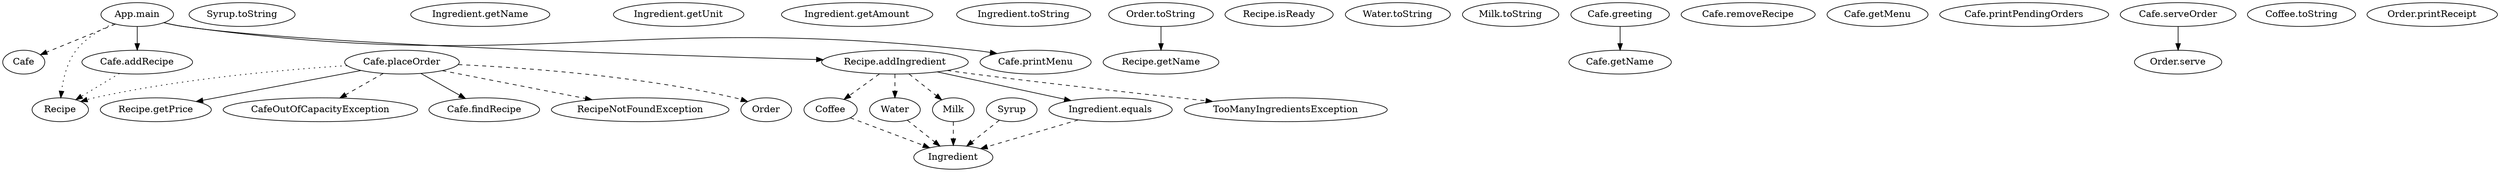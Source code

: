 digraph Cafe {
"App.main" [label="App.main"];
"Cafe" [label="Cafe"];
"Recipe" [label="Recipe"];
"Recipe.addIngredient" [label="Recipe.addIngredient"];
"Coffee" [label="Coffee"];
"Water" [label="Water"];
"Cafe.addRecipe" [label="Cafe.addRecipe"];
"Milk" [label="Milk"];
"Cafe.printMenu" [label="Cafe.printMenu"];
"Syrup" [label="Syrup"];
"Ingredient" [label="Ingredient"];
"Syrup.toString" [label="Syrup.toString"];
"Ingredient.getName" [label="Ingredient.getName"];
"Ingredient.getUnit" [label="Ingredient.getUnit"];
"Ingredient.getAmount" [label="Ingredient.getAmount"];
"Ingredient.toString" [label="Ingredient.toString"];
"Ingredient.equals" [label="Ingredient.equals"];
"TooManyIngredientsException" [label="TooManyIngredientsException"];
"Recipe.getName" [label="Recipe.getName"];
"Recipe.getPrice" [label="Recipe.getPrice"];
"Recipe.isReady" [label="Recipe.isReady"];
"Water.toString" [label="Water.toString"];
"Milk.toString" [label="Milk.toString"];
"Cafe.greeting" [label="Cafe.greeting"];
"Cafe.getName" [label="Cafe.getName"];
"Cafe.removeRecipe" [label="Cafe.removeRecipe"];
"Cafe.getMenu" [label="Cafe.getMenu"];
"Cafe.printPendingOrders" [label="Cafe.printPendingOrders"];
"Cafe.placeOrder" [label="Cafe.placeOrder"];
"CafeOutOfCapacityException" [label="CafeOutOfCapacityException"];
"Cafe.findRecipe" [label="Cafe.findRecipe"];
"RecipeNotFoundException" [label="RecipeNotFoundException"];
"Order" [label="Order"];
"Cafe.serveOrder" [label="Cafe.serveOrder"];
"Order.serve" [label="Order.serve"];
"Coffee.toString" [label="Coffee.toString"];
"Order.printReceipt" [label="Order.printReceipt"];
"Order.toString" [label="Order.toString"];
"App.main" -> "Cafe"[style="dashed"];
"App.main" -> "Recipe"[style="dotted"];
"App.main" -> "Recipe.addIngredient";
"App.main" -> "Cafe.addRecipe";
"App.main" -> "Cafe.printMenu";
"Recipe.addIngredient" -> "Coffee"[style="dashed"];
"Recipe.addIngredient" -> "Water"[style="dashed"];
"Recipe.addIngredient" -> "Milk"[style="dashed"];
"Recipe.addIngredient" -> "Ingredient.equals";
"Recipe.addIngredient" -> "TooManyIngredientsException"[style="dashed"];
"Coffee" -> "Ingredient"[style="dashed"];
"Water" -> "Ingredient"[style="dashed"];
"Cafe.addRecipe" -> "Recipe"[style="dotted"];
"Milk" -> "Ingredient"[style="dashed"];
"Syrup" -> "Ingredient"[style="dashed"];
"Ingredient.equals" -> "Ingredient"[style="dashed"];
"Cafe.greeting" -> "Cafe.getName";
"Cafe.placeOrder" -> "CafeOutOfCapacityException"[style="dashed"];
"Cafe.placeOrder" -> "Cafe.findRecipe";
"Cafe.placeOrder" -> "RecipeNotFoundException"[style="dashed"];
"Cafe.placeOrder" -> "Recipe.getPrice";
"Cafe.placeOrder" -> "Order"[style="dashed"];
"Cafe.placeOrder" -> "Recipe"[style="dotted"];
"Cafe.serveOrder" -> "Order.serve";
"Order.toString" -> "Recipe.getName";
}
